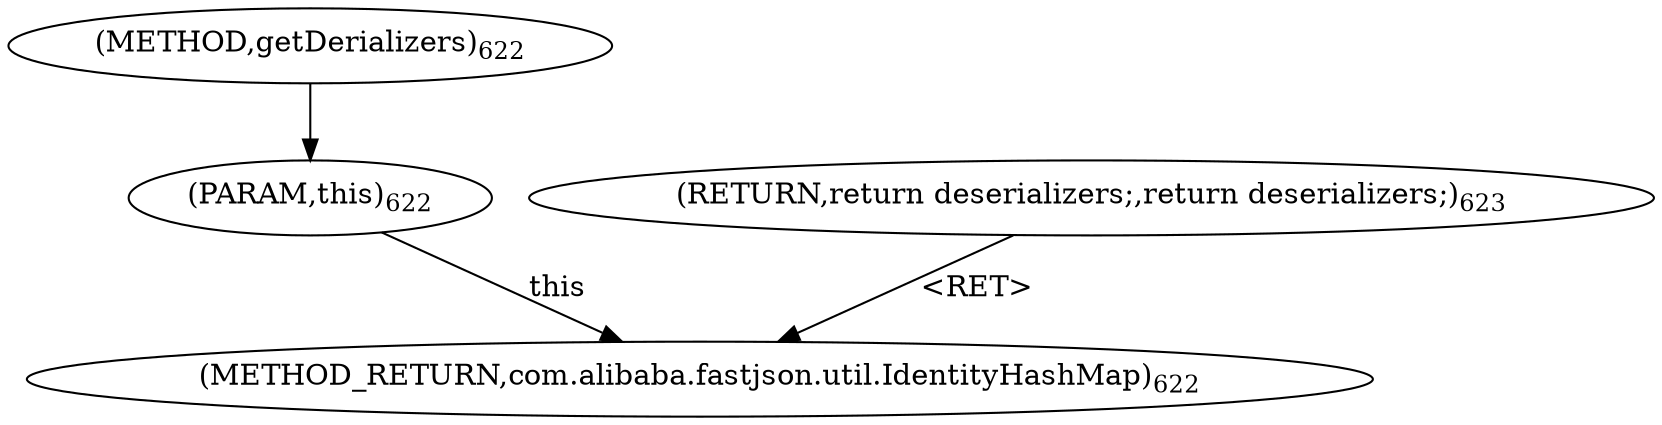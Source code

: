 digraph "getDerializers" {  
"1441" [label = <(METHOD,getDerializers)<SUB>622</SUB>> ]
"1450" [label = <(METHOD_RETURN,com.alibaba.fastjson.util.IdentityHashMap)<SUB>622</SUB>> ]
"1442" [label = <(PARAM,this)<SUB>622</SUB>> ]
"1444" [label = <(RETURN,return deserializers;,return deserializers;)<SUB>623</SUB>> ]
  "1444" -> "1450"  [ label = "&lt;RET&gt;"] 
  "1442" -> "1450"  [ label = "this"] 
  "1441" -> "1442" 
}
